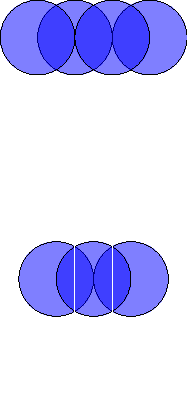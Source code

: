 size(0,200);
defaultpen(0.2);
pen colour=blue+opacity(0.50);
real S=3.230;
path g=(-0.5,-S)--(0.5,-S)--(0.5,S)--(-0.5,S)--cycle;
picture fd;
real r=sqrt(1.);
pair z=(1.,0.);
path c=circle(z,r);
fill(fd,c,colour);draw(fd,c);
real r=sqrt(1.);
pair z=(-1.,0.);
path c=circle(z,r);
fill(fd,c,colour);draw(fd,c);
real r=sqrt(1.);
pair z=(0.,0.);
path c=circle(z,r);
fill(fd,c,colour);draw(fd,c);
real r=sqrt(1.);
pair z=(1.5,6.461);
path c=circle(z,r);
fill(fd,c,colour);draw(fd,c);
real r=sqrt(1.);
pair z=(-0.5,6.461);
path c=circle(z,r);
fill(fd,c,colour);draw(fd,c);
real r=sqrt(1.);
pair z=(0.5,6.461);
path c=circle(z,r);
fill(fd,c,colour);draw(fd,c);
real r=sqrt(1.);
pair z=(-1.5,6.461);
path c=circle(z,r);
fill(fd,c,colour);draw(fd,c);
draw(fd,g,white+linewidth(.3));
add(fd);
